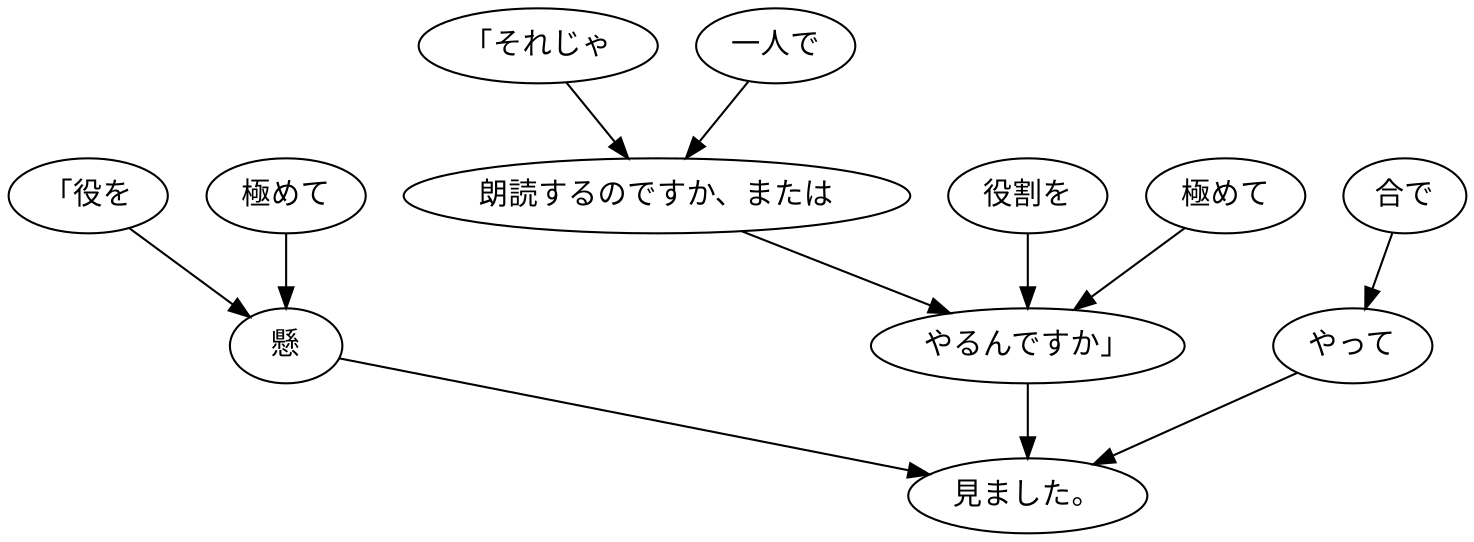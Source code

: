 digraph graph808 {
	node0 [label="「それじゃ"];
	node1 [label="一人で"];
	node2 [label="朗読するのですか、または"];
	node3 [label="役割を"];
	node4 [label="極めて"];
	node5 [label="やるんですか」"];
	node6 [label="「役を"];
	node7 [label="極めて"];
	node8 [label="懸"];
	node9 [label="合で"];
	node10 [label="やって"];
	node11 [label="見ました。"];
	node0 -> node2;
	node1 -> node2;
	node2 -> node5;
	node3 -> node5;
	node4 -> node5;
	node5 -> node11;
	node6 -> node8;
	node7 -> node8;
	node8 -> node11;
	node9 -> node10;
	node10 -> node11;
}
